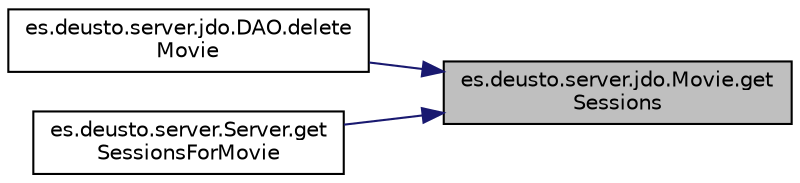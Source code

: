 digraph "es.deusto.server.jdo.Movie.getSessions"
{
 // LATEX_PDF_SIZE
  edge [fontname="Helvetica",fontsize="10",labelfontname="Helvetica",labelfontsize="10"];
  node [fontname="Helvetica",fontsize="10",shape=record];
  rankdir="RL";
  Node19 [label="es.deusto.server.jdo.Movie.get\lSessions",height=0.2,width=0.4,color="black", fillcolor="grey75", style="filled", fontcolor="black",tooltip=" "];
  Node19 -> Node20 [dir="back",color="midnightblue",fontsize="10",style="solid"];
  Node20 [label="es.deusto.server.jdo.DAO.delete\lMovie",height=0.2,width=0.4,color="black", fillcolor="white", style="filled",URL="$classes_1_1deusto_1_1server_1_1jdo_1_1_d_a_o.html#a479ca9a8597aada4e74445699140e0fd",tooltip=" "];
  Node19 -> Node21 [dir="back",color="midnightblue",fontsize="10",style="solid"];
  Node21 [label="es.deusto.server.Server.get\lSessionsForMovie",height=0.2,width=0.4,color="black", fillcolor="white", style="filled",URL="$classes_1_1deusto_1_1server_1_1_server.html#a33a6671bb4dc4bd9e23df10e53e5632d",tooltip=" "];
}
